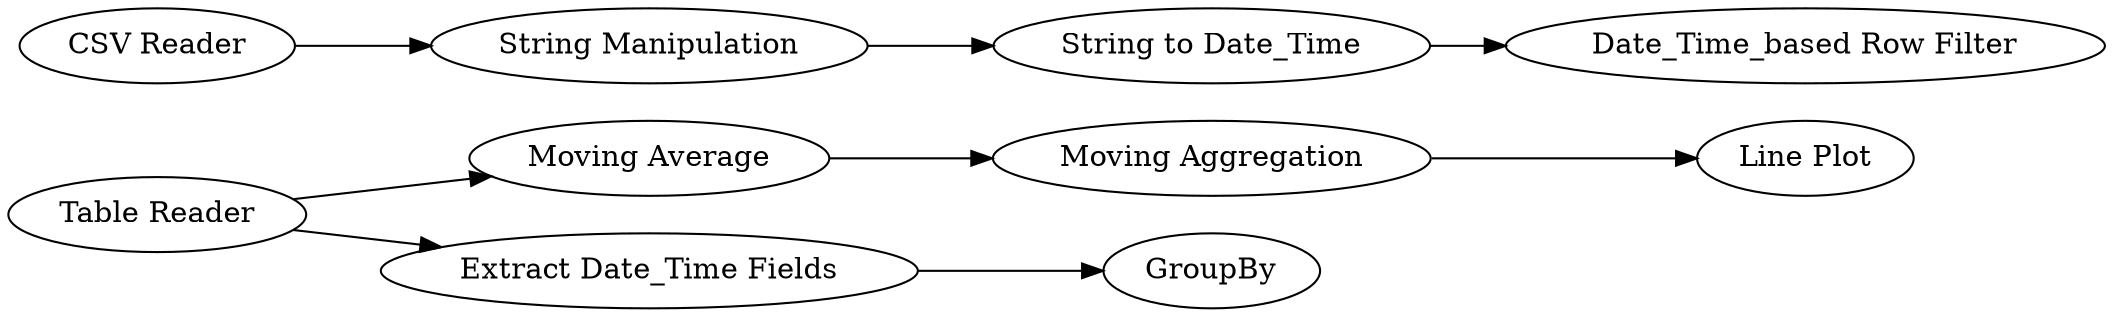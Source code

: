 digraph {
	42 -> 44
	44 -> 49
	41 -> 42
	46 -> 47
	48 -> 16
	50 -> 2
	41 -> 48
	2 -> 46
	16 [label=GroupBy]
	48 [label="Extract Date_Time Fields"]
	50 [label="CSV Reader"]
	44 [label="Moving Aggregation"]
	42 [label="Moving Average"]
	49 [label="Line Plot"]
	41 [label="Table Reader"]
	46 [label="String to Date_Time"]
	47 [label="Date_Time_based Row Filter"]
	2 [label="String Manipulation"]
	rankdir=LR
}
